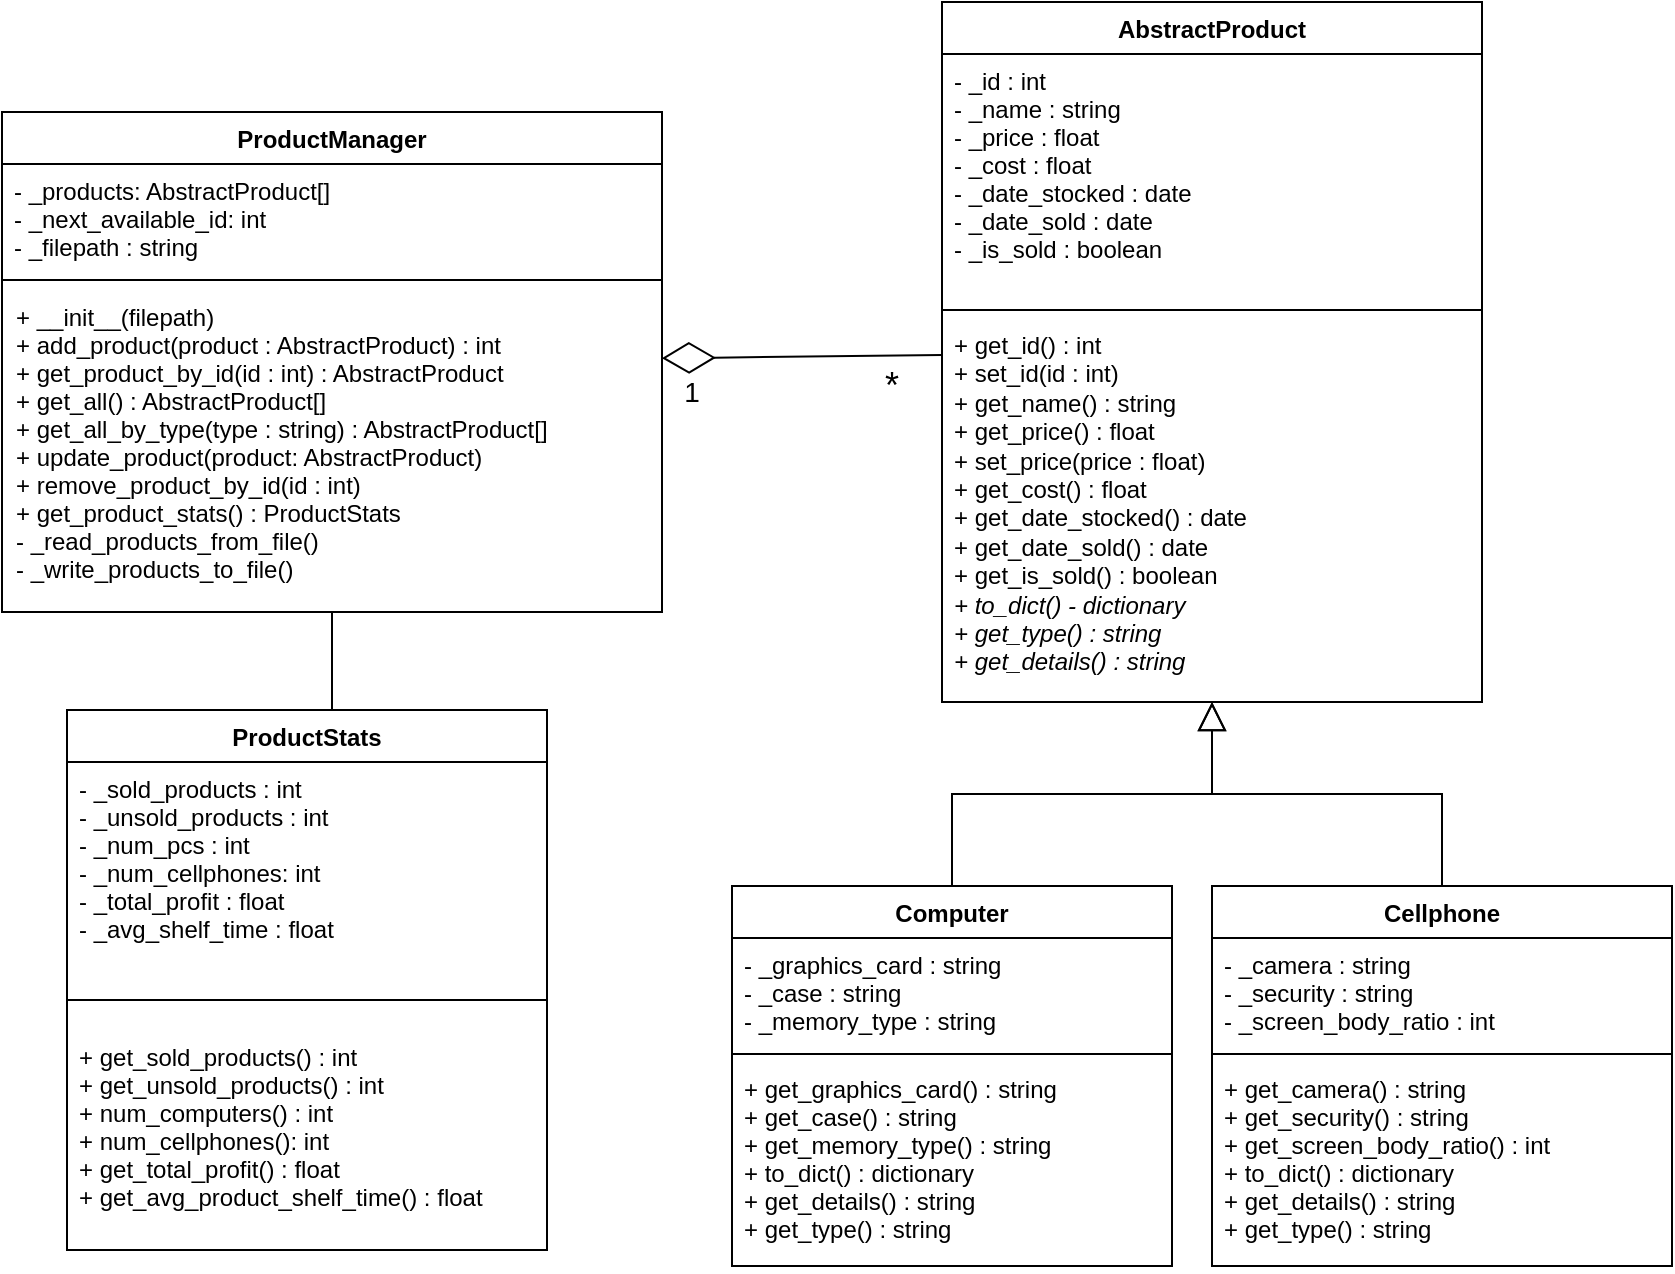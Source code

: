<mxfile version="12.2.6" type="device" pages="1"><diagram id="_7smT1jWXjtUOcAIcVZQ" name="Page-1"><mxGraphModel dx="988" dy="740" grid="1" gridSize="10" guides="1" tooltips="1" connect="1" arrows="1" fold="1" page="1" pageScale="1" pageWidth="850" pageHeight="1100" math="0" shadow="0"><root><mxCell id="0"/><mxCell id="1" parent="0"/><mxCell id="wvDvdEayiRNj3oBtXVPO-1" value="ProductManager" style="swimlane;fontStyle=1;align=center;verticalAlign=top;childLayout=stackLayout;horizontal=1;startSize=26;horizontalStack=0;resizeParent=1;resizeParentMax=0;resizeLast=0;collapsible=1;marginBottom=0;" parent="1" vertex="1"><mxGeometry x="10" y="73" width="330" height="250" as="geometry"/></mxCell><mxCell id="wvDvdEayiRNj3oBtXVPO-2" value="- _products: AbstractProduct[]&#10;- _next_available_id: int&#10;- _filepath : string" style="text;strokeColor=none;fillColor=none;align=left;verticalAlign=top;spacingLeft=4;spacingRight=4;overflow=hidden;rotatable=0;points=[[0,0.5],[1,0.5]];portConstraint=eastwest;" parent="wvDvdEayiRNj3oBtXVPO-1" vertex="1"><mxGeometry y="26" width="330" height="54" as="geometry"/></mxCell><mxCell id="wvDvdEayiRNj3oBtXVPO-3" value="" style="line;strokeWidth=1;fillColor=none;align=left;verticalAlign=middle;spacingTop=-1;spacingLeft=3;spacingRight=3;rotatable=0;labelPosition=right;points=[];portConstraint=eastwest;" parent="wvDvdEayiRNj3oBtXVPO-1" vertex="1"><mxGeometry y="80" width="330" height="8" as="geometry"/></mxCell><mxCell id="wvDvdEayiRNj3oBtXVPO-4" value="+ __init__(filepath)&#10;+ add_product(product : AbstractProduct) : int&#10;+ get_product_by_id(id : int) : AbstractProduct&#10;+ get_all() : AbstractProduct[]  &#10;+ get_all_by_type(type : string) : AbstractProduct[]&#10;+ update_product(product: AbstractProduct) &#10;+ remove_product_by_id(id : int)&#10;+ get_product_stats() : ProductStats&#10;- _read_products_from_file()&#10;- _write_products_to_file()" style="text;strokeColor=none;fillColor=none;align=left;verticalAlign=top;spacingLeft=4;spacingRight=4;overflow=hidden;rotatable=0;points=[[0,0.5],[1,0.5]];portConstraint=eastwest;spacing=3;" parent="wvDvdEayiRNj3oBtXVPO-1" vertex="1"><mxGeometry y="88" width="330" height="162" as="geometry"/></mxCell><mxCell id="wvDvdEayiRNj3oBtXVPO-5" value="ProductStats" style="swimlane;fontStyle=1;align=center;verticalAlign=top;childLayout=stackLayout;horizontal=1;startSize=26;horizontalStack=0;resizeParent=1;resizeParentMax=0;resizeLast=0;collapsible=1;marginBottom=0;" parent="1" vertex="1"><mxGeometry x="42.5" y="372" width="240" height="270" as="geometry"/></mxCell><mxCell id="wvDvdEayiRNj3oBtXVPO-6" value="- _sold_products : int&#10;- _unsold_products : int&#10;- _num_pcs : int&#10;- _num_cellphones: int&#10;- _total_profit : float&#10;- _avg_shelf_time : float " style="text;strokeColor=none;fillColor=none;align=left;verticalAlign=top;spacingLeft=4;spacingRight=4;overflow=hidden;rotatable=0;points=[[0,0.5],[1,0.5]];portConstraint=eastwest;" parent="wvDvdEayiRNj3oBtXVPO-5" vertex="1"><mxGeometry y="26" width="240" height="104" as="geometry"/></mxCell><mxCell id="wvDvdEayiRNj3oBtXVPO-7" value="" style="line;strokeWidth=1;fillColor=none;align=left;verticalAlign=middle;spacingTop=-1;spacingLeft=3;spacingRight=3;rotatable=0;labelPosition=right;points=[];portConstraint=eastwest;" parent="wvDvdEayiRNj3oBtXVPO-5" vertex="1"><mxGeometry y="130" width="240" height="30" as="geometry"/></mxCell><mxCell id="wvDvdEayiRNj3oBtXVPO-8" value="+ get_sold_products() : int&#10;+ get_unsold_products() : int&#10;+ num_computers() : int&#10;+ num_cellphones(): int&#10;+ get_total_profit() : float&#10;+ get_avg_product_shelf_time() : float" style="text;strokeColor=none;fillColor=none;align=left;verticalAlign=top;spacingLeft=4;spacingRight=4;overflow=hidden;rotatable=0;points=[[0,0.5],[1,0.5]];portConstraint=eastwest;" parent="wvDvdEayiRNj3oBtXVPO-5" vertex="1"><mxGeometry y="160" width="240" height="110" as="geometry"/></mxCell><mxCell id="wvDvdEayiRNj3oBtXVPO-9" value="AbstractProduct" style="swimlane;fontStyle=1;align=center;verticalAlign=top;childLayout=stackLayout;horizontal=1;startSize=26;horizontalStack=0;resizeParent=1;resizeParentMax=0;resizeLast=0;collapsible=1;marginBottom=0;" parent="1" vertex="1"><mxGeometry x="480" y="18" width="270" height="350" as="geometry"/></mxCell><mxCell id="wvDvdEayiRNj3oBtXVPO-10" value="- _id : int&#10;- _name : string&#10;- _price : float&#10;- _cost : float&#10;- _date_stocked : date&#10;- _date_sold : date&#10;- _is_sold : boolean" style="text;strokeColor=none;fillColor=none;align=left;verticalAlign=top;spacingLeft=4;spacingRight=4;overflow=hidden;rotatable=0;points=[[0,0.5],[1,0.5]];portConstraint=eastwest;" parent="wvDvdEayiRNj3oBtXVPO-9" vertex="1"><mxGeometry y="26" width="270" height="124" as="geometry"/></mxCell><mxCell id="wvDvdEayiRNj3oBtXVPO-11" value="" style="line;strokeWidth=1;fillColor=none;align=left;verticalAlign=middle;spacingTop=-1;spacingLeft=3;spacingRight=3;rotatable=0;labelPosition=right;points=[];portConstraint=eastwest;" parent="wvDvdEayiRNj3oBtXVPO-9" vertex="1"><mxGeometry y="150" width="270" height="8" as="geometry"/></mxCell><mxCell id="wvDvdEayiRNj3oBtXVPO-12" value="+ get_id() : int&lt;br&gt;+ set_id(id : int)&lt;br&gt;+ get_name() : string&lt;br&gt;+ get_price() : float&lt;br&gt;+ set_price(price : float)&lt;br&gt;+ get_cost() : float&lt;br&gt;+ get_date_stocked() : date&lt;br&gt;+ get_date_sold() : date&lt;br&gt;+ get_is_sold() : boolean&lt;br&gt;&lt;i&gt;+ to_dict() - dictionary&lt;br&gt;+ get_type() : string&lt;br&gt;+ get_details() : string&lt;/i&gt;" style="text;strokeColor=none;fillColor=none;align=left;verticalAlign=top;spacingLeft=4;spacingRight=4;overflow=hidden;rotatable=0;points=[[0,0.5],[1,0.5]];portConstraint=eastwest;html=1;" parent="wvDvdEayiRNj3oBtXVPO-9" vertex="1"><mxGeometry y="158" width="270" height="192" as="geometry"/></mxCell><mxCell id="wvDvdEayiRNj3oBtXVPO-17" value="Computer" style="swimlane;fontStyle=1;align=center;verticalAlign=top;childLayout=stackLayout;horizontal=1;startSize=26;horizontalStack=0;resizeParent=1;resizeParentMax=0;resizeLast=0;collapsible=1;marginBottom=0;" parent="1" vertex="1"><mxGeometry x="375" y="460" width="220" height="190" as="geometry"/></mxCell><mxCell id="wvDvdEayiRNj3oBtXVPO-18" value="- _graphics_card : string&#10;- _case : string&#10;- _memory_type : string" style="text;strokeColor=none;fillColor=none;align=left;verticalAlign=top;spacingLeft=4;spacingRight=4;overflow=hidden;rotatable=0;points=[[0,0.5],[1,0.5]];portConstraint=eastwest;" parent="wvDvdEayiRNj3oBtXVPO-17" vertex="1"><mxGeometry y="26" width="220" height="54" as="geometry"/></mxCell><mxCell id="wvDvdEayiRNj3oBtXVPO-19" value="" style="line;strokeWidth=1;fillColor=none;align=left;verticalAlign=middle;spacingTop=-1;spacingLeft=3;spacingRight=3;rotatable=0;labelPosition=right;points=[];portConstraint=eastwest;" parent="wvDvdEayiRNj3oBtXVPO-17" vertex="1"><mxGeometry y="80" width="220" height="8" as="geometry"/></mxCell><mxCell id="wvDvdEayiRNj3oBtXVPO-20" value="+ get_graphics_card() : string&#10;+ get_case() : string&#10;+ get_memory_type() : string&#10;+ to_dict() : dictionary&#10;+ get_details() : string&#10;+ get_type() : string" style="text;strokeColor=none;fillColor=none;align=left;verticalAlign=top;spacingLeft=4;spacingRight=4;overflow=hidden;rotatable=0;points=[[0,0.5],[1,0.5]];portConstraint=eastwest;" parent="wvDvdEayiRNj3oBtXVPO-17" vertex="1"><mxGeometry y="88" width="220" height="102" as="geometry"/></mxCell><mxCell id="wvDvdEayiRNj3oBtXVPO-21" value="Cellphone" style="swimlane;fontStyle=1;align=center;verticalAlign=top;childLayout=stackLayout;horizontal=1;startSize=26;horizontalStack=0;resizeParent=1;resizeParentMax=0;resizeLast=0;collapsible=1;marginBottom=0;" parent="1" vertex="1"><mxGeometry x="615" y="460" width="230" height="190" as="geometry"/></mxCell><mxCell id="wvDvdEayiRNj3oBtXVPO-22" value="- _camera : string&#10;- _security : string&#10;- _screen_body_ratio : int" style="text;strokeColor=none;fillColor=none;align=left;verticalAlign=top;spacingLeft=4;spacingRight=4;overflow=hidden;rotatable=0;points=[[0,0.5],[1,0.5]];portConstraint=eastwest;" parent="wvDvdEayiRNj3oBtXVPO-21" vertex="1"><mxGeometry y="26" width="230" height="54" as="geometry"/></mxCell><mxCell id="wvDvdEayiRNj3oBtXVPO-23" value="" style="line;strokeWidth=1;fillColor=none;align=left;verticalAlign=middle;spacingTop=-1;spacingLeft=3;spacingRight=3;rotatable=0;labelPosition=right;points=[];portConstraint=eastwest;" parent="wvDvdEayiRNj3oBtXVPO-21" vertex="1"><mxGeometry y="80" width="230" height="8" as="geometry"/></mxCell><mxCell id="wvDvdEayiRNj3oBtXVPO-24" value="+ get_camera() : string&#10;+ get_security() : string&#10;+ get_screen_body_ratio() : int&#10;+ to_dict() : dictionary&#10;+ get_details() : string&#10;+ get_type() : string" style="text;strokeColor=none;fillColor=none;align=left;verticalAlign=top;spacingLeft=4;spacingRight=4;overflow=hidden;rotatable=0;points=[[0,0.5],[1,0.5]];portConstraint=eastwest;" parent="wvDvdEayiRNj3oBtXVPO-21" vertex="1"><mxGeometry y="88" width="230" height="102" as="geometry"/></mxCell><mxCell id="wvDvdEayiRNj3oBtXVPO-25" value="" style="endArrow=none;html=1;edgeStyle=orthogonalEdgeStyle;" parent="1" source="wvDvdEayiRNj3oBtXVPO-1" target="wvDvdEayiRNj3oBtXVPO-5" edge="1"><mxGeometry relative="1" as="geometry"><mxPoint x="100" y="240" as="sourcePoint"/><mxPoint x="260" y="240" as="targetPoint"/><Array as="points"><mxPoint x="175" y="230"/><mxPoint x="175" y="230"/></Array></mxGeometry></mxCell><mxCell id="wvDvdEayiRNj3oBtXVPO-28" value="" style="endArrow=diamondThin;endFill=0;endSize=24;html=1;" parent="1" source="wvDvdEayiRNj3oBtXVPO-9" target="wvDvdEayiRNj3oBtXVPO-1" edge="1"><mxGeometry width="160" relative="1" as="geometry"><mxPoint x="350" y="200" as="sourcePoint"/><mxPoint x="510" y="200" as="targetPoint"/></mxGeometry></mxCell><mxCell id="wvDvdEayiRNj3oBtXVPO-29" value="" style="endArrow=block;endFill=0;endSize=12;html=1;edgeStyle=orthogonalEdgeStyle;rounded=0;" parent="1" source="wvDvdEayiRNj3oBtXVPO-17" target="wvDvdEayiRNj3oBtXVPO-9" edge="1"><mxGeometry width="160" relative="1" as="geometry"><mxPoint x="310" y="480" as="sourcePoint"/><mxPoint x="470" y="480" as="targetPoint"/></mxGeometry></mxCell><mxCell id="wvDvdEayiRNj3oBtXVPO-30" value="" style="endArrow=block;endFill=0;endSize=12;html=1;edgeStyle=orthogonalEdgeStyle;rounded=0;" parent="1" source="wvDvdEayiRNj3oBtXVPO-21" target="wvDvdEayiRNj3oBtXVPO-9" edge="1"><mxGeometry width="160" relative="1" as="geometry"><mxPoint x="310" y="470" as="sourcePoint"/><mxPoint x="470" y="470" as="targetPoint"/></mxGeometry></mxCell><mxCell id="wvDvdEayiRNj3oBtXVPO-32" value="&lt;font style=&quot;font-size: 14px&quot;&gt;1&lt;/font&gt;" style="text;html=1;strokeColor=none;fillColor=none;align=center;verticalAlign=middle;whiteSpace=wrap;rounded=0;" parent="1" vertex="1"><mxGeometry x="340" y="203" width="30" height="20" as="geometry"/></mxCell><mxCell id="wvDvdEayiRNj3oBtXVPO-33" value="&lt;font style=&quot;font-size: 18px&quot;&gt;*&lt;/font&gt;" style="text;html=1;strokeColor=none;fillColor=none;align=center;verticalAlign=middle;whiteSpace=wrap;rounded=0;" parent="1" vertex="1"><mxGeometry x="435" y="197" width="40" height="26" as="geometry"/></mxCell></root></mxGraphModel></diagram></mxfile>